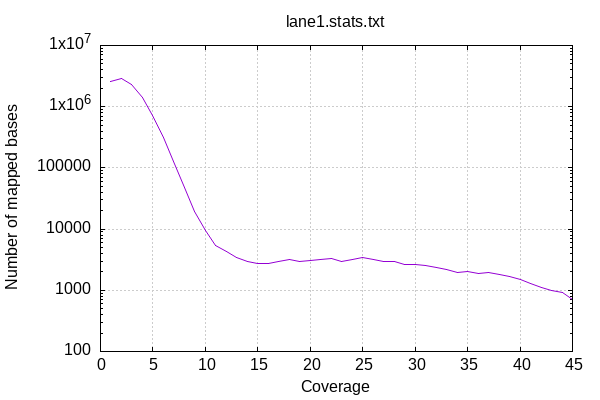 
            set terminal png size 600,400 truecolor
            set output "plot/coverage.png"
            set grid xtics ytics y2tics back lc rgb "#cccccc"
            set ylabel "Number of mapped bases"
            set xlabel "Coverage"
            set log y
            set style fill solid border -1
            set title "lane1.stats.txt" noenhanced
            set xrange [:45]
            plot '-' with lines notitle
        1	2625127
2	2921707
3	2291549
4	1394577
5	706040
6	312647
7	125418
8	47770
9	19464
10	9311
11	5416
12	4343
13	3381
14	2933
15	2736
16	2756
17	2955
18	3219
19	2966
20	3071
21	3191
22	3257
23	2999
24	3217
25	3435
26	3181
27	3004
28	2960
29	2672
30	2645
31	2550
32	2337
33	2212
34	1960
35	1995
36	1885
37	1932
38	1800
39	1691
40	1481
41	1271
42	1122
43	991
44	927
45	695
46	689
47	547
48	477
49	367
50	289
51	215
52	197
53	154
54	115
55	91
56	78
57	67
58	74
59	73
60	72
61	67
62	124
63	127
64	161
65	139
66	152
67	178
68	226
69	224
70	226
71	200
72	244
73	221
74	303
75	358
76	478
77	528
78	506
79	554
80	557
81	480
82	472
83	460
84	462
85	413
86	400
87	387
88	476
89	460
90	435
91	369
92	366
93	341
94	273
95	274
96	268
97	266
98	244
99	250
100	226
101	253
102	227
103	206
104	217
105	181
106	172
107	166
108	163
109	132
110	123
111	126
112	136
113	138
114	137
115	118
116	106
117	105
118	86
119	82
120	57
121	31
122	33
123	30
124	25
125	20
126	14
127	13
128	14
129	11
130	18
131	25
132	9
133	10
134	13
135	7
136	26
137	19
138	18
139	21
140	17
141	18
142	16
143	12
144	7
145	8
146	9
147	4
148	3
149	10
150	6
151	8
152	12
153	10
154	19
155	16
156	12
157	13
158	6
159	2
160	7
161	7
162	5
163	9
164	10
165	9
166	8
167	9
168	9
169	14
170	14
171	26
172	30
173	17
174	13
175	15
176	11
177	13
178	15
179	1
180	5
181	8
182	5
183	8
184	7
185	17
186	10
187	15
188	13
189	13
190	5
191	2
192	7
193	12
194	14
195	16
196	25
197	17
198	18
199	13
200	25
201	19
202	15
203	15
204	18
205	21
206	19
207	24
208	25
209	7
210	6
212	1
213	3
214	2
215	6
216	8
217	7
218	8
219	12
220	8
221	8
222	13
223	8
224	7
225	11
226	4
227	4
228	4
229	7
230	2
231	1
232	3
233	1
234	8
235	5
236	4
237	1
238	1
240	1
243	1
244	1
249	1
252	1
256	1
259	1
260	3
262	1
265	2
268	1
272	2
273	2
274	2
275	1
276	4
277	3
278	2
279	7
345	1
366	1
388	1
391	1
392	8
393	2
394	11
395	6
end
